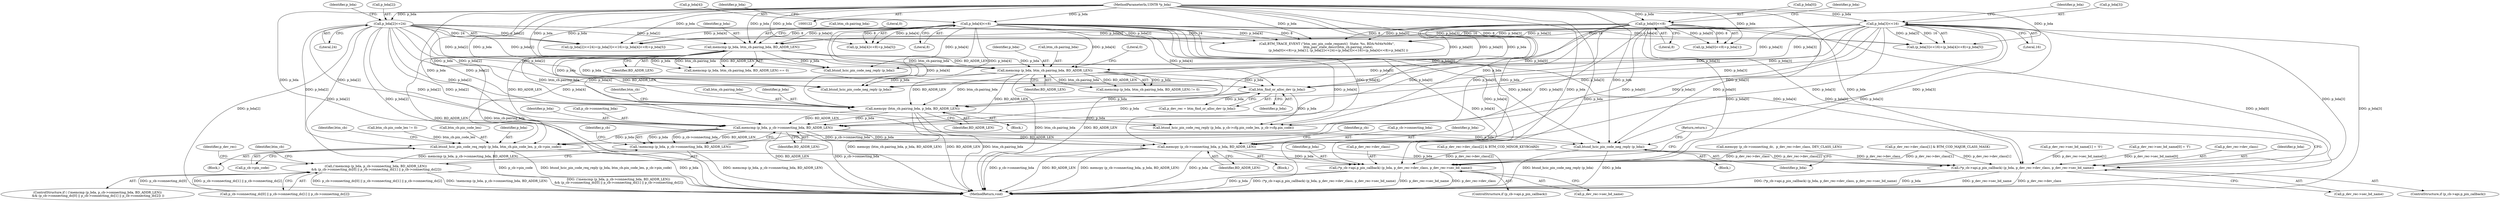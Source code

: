 digraph "0_Android_c677ee92595335233eb0e7b59809a1a94e7a678a_0@API" {
"1000284" [label="(Call,memcmp (p_bda, p_cb->connecting_bda, BD_ADDR_LEN))"];
"1000235" [label="(Call,memcpy (btm_cb.pairing_bda, p_bda, BD_ADDR_LEN))"];
"1000177" [label="(Call,memcmp (p_bda, btm_cb.pairing_bda, BD_ADDR_LEN))"];
"1000159" [label="(Call,p_bda[4]<<8)"];
"1000123" [label="(MethodParameterIn,UINT8 *p_bda)"];
"1000147" [label="(Call,p_bda[2]<<24)"];
"1000153" [label="(Call,p_bda[3]<<16)"];
"1000138" [label="(Call,p_bda[0]<<8)"];
"1000202" [label="(Call,memcmp (p_bda, btm_cb.pairing_bda, BD_ADDR_LEN))"];
"1000221" [label="(Call,btm_find_or_alloc_dev (p_bda))"];
"1000283" [label="(Call,!memcmp (p_bda, p_cb->connecting_bda, BD_ADDR_LEN))"];
"1000282" [label="(Call,(!memcmp (p_bda, p_cb->connecting_bda, BD_ADDR_LEN))\n && (p_cb->connecting_dc[0] || p_cb->connecting_dc[1] || p_cb->connecting_dc[2]))"];
"1000324" [label="(Call,btsnd_hcic_pin_code_req_reply (p_bda, btm_cb.pin_code_len, p_cb->pin_code))"];
"1000387" [label="(Call,btsnd_hcic_pin_code_neg_reply (p_bda))"];
"1000393" [label="(Call,memcpy (p_cb->connecting_bda, p_bda, BD_ADDR_LEN))"];
"1000427" [label="(Call,(*p_cb->api.p_pin_callback) (p_bda, p_dev_rec->dev_class, p_dev_rec->sec_bd_name))"];
"1000481" [label="(Call,(*p_cb->api.p_pin_callback) (p_bda, p_dev_rec->dev_class, p_dev_rec->sec_bd_name))"];
"1000182" [label="(Identifier,BD_ADDR_LEN)"];
"1000326" [label="(Call,btm_cb.pin_code_len)"];
"1000486" [label="(Call,p_dev_rec->sec_bd_name)"];
"1000243" [label="(Identifier,btm_cb)"];
"1000151" [label="(Literal,24)"];
"1000137" [label="(Call,(p_bda[0]<<8)+p_bda[1])"];
"1000219" [label="(Call,p_dev_rec = btm_find_or_alloc_dev (p_bda))"];
"1000290" [label="(Call,p_cb->connecting_dc[0] || p_cb->connecting_dc[1] || p_cb->connecting_dc[2])"];
"1000390" [label="(Block,)"];
"1000146" [label="(Call,(p_bda[2]<<24)+(p_bda[3]<<16)+(p_bda[4]<<8)+p_bda[5])"];
"1000178" [label="(Identifier,p_bda)"];
"1000240" [label="(Identifier,BD_ADDR_LEN)"];
"1000461" [label="(Call,p_dev_rec->sec_bd_name[1] = '0')"];
"1000454" [label="(Call,p_dev_rec->sec_bd_name[0] = 'f')"];
"1000154" [label="(Call,p_bda[3])"];
"1000179" [label="(Call,btm_cb.pairing_bda)"];
"1000176" [label="(Call,memcmp (p_bda, btm_cb.pairing_bda, BD_ADDR_LEN) == 0)"];
"1000234" [label="(Block,)"];
"1000236" [label="(Call,btm_cb.pairing_bda)"];
"1000123" [label="(MethodParameterIn,UINT8 *p_bda)"];
"1000144" [label="(Identifier,p_bda)"];
"1000325" [label="(Identifier,p_bda)"];
"1000321" [label="(Block,)"];
"1000401" [label="(Identifier,p_cb)"];
"1000334" [label="(Identifier,btm_cb)"];
"1000177" [label="(Call,memcmp (p_bda, btm_cb.pairing_bda, BD_ADDR_LEN))"];
"1000398" [label="(Identifier,BD_ADDR_LEN)"];
"1000483" [label="(Call,p_dev_rec->dev_class)"];
"1000432" [label="(Call,p_dev_rec->sec_bd_name)"];
"1000161" [label="(Identifier,p_bda)"];
"1000142" [label="(Literal,8)"];
"1000309" [label="(Identifier,p_dev_rec)"];
"1000216" [label="(Call,btsnd_hcic_pin_code_neg_reply (p_bda))"];
"1000160" [label="(Call,p_bda[4])"];
"1000375" [label="(Block,)"];
"1000489" [label="(Return,return;)"];
"1000428" [label="(Identifier,p_bda)"];
"1000318" [label="(Identifier,btm_cb)"];
"1000285" [label="(Identifier,p_bda)"];
"1000387" [label="(Call,btsnd_hcic_pin_code_neg_reply (p_bda))"];
"1000482" [label="(Identifier,p_bda)"];
"1000490" [label="(MethodReturn,void)"];
"1000427" [label="(Call,(*p_cb->api.p_pin_callback) (p_bda, p_dev_rec->dev_class, p_dev_rec->sec_bd_name))"];
"1000475" [label="(ControlStructure,if (p_cb->api.p_pin_callback))"];
"1000281" [label="(ControlStructure,if ( (!memcmp (p_bda, p_cb->connecting_bda, BD_ADDR_LEN))\n && (p_cb->connecting_dc[0] || p_cb->connecting_dc[1] || p_cb->connecting_dc[2]) ))"];
"1000360" [label="(Call,p_dev_rec->dev_class[1] & BTM_COD_MAJOR_CLASS_MASK)"];
"1000222" [label="(Identifier,p_bda)"];
"1000155" [label="(Identifier,p_bda)"];
"1000157" [label="(Literal,16)"];
"1000204" [label="(Call,btm_cb.pairing_bda)"];
"1000190" [label="(Call,btsnd_hcic_pin_code_neg_reply (p_bda))"];
"1000148" [label="(Call,p_bda[2])"];
"1000147" [label="(Call,p_bda[2]<<24)"];
"1000289" [label="(Identifier,BD_ADDR_LEN)"];
"1000393" [label="(Call,memcpy (p_cb->connecting_bda, p_bda, BD_ADDR_LEN))"];
"1000183" [label="(Literal,0)"];
"1000153" [label="(Call,p_bda[3]<<16)"];
"1000131" [label="(Call,BTM_TRACE_EVENT (\"btm_sec_pin_code_request()  State: %s, BDA:%04x%08x\",\n                       btm_pair_state_descr(btm_cb.pairing_state),\n                       (p_bda[0]<<8)+p_bda[1], (p_bda[2]<<24)+(p_bda[3]<<16)+(p_bda[4]<<8)+p_bda[5] ))"];
"1000421" [label="(ControlStructure,if (p_cb->api.p_pin_callback))"];
"1000282" [label="(Call,(!memcmp (p_bda, p_cb->connecting_bda, BD_ADDR_LEN))\n && (p_cb->connecting_dc[0] || p_cb->connecting_dc[1] || p_cb->connecting_dc[2]))"];
"1000329" [label="(Call,p_cb->pin_code)"];
"1000268" [label="(Call,btsnd_hcic_pin_code_req_reply (p_bda, p_cb->cfg.pin_code_len, p_cb->cfg.pin_code))"];
"1000283" [label="(Call,!memcmp (p_bda, p_cb->connecting_bda, BD_ADDR_LEN))"];
"1000368" [label="(Call,p_dev_rec->dev_class[2] & BTM_COD_MINOR_KEYBOARD)"];
"1000152" [label="(Call,(p_bda[3]<<16)+(p_bda[4]<<8)+p_bda[5])"];
"1000394" [label="(Call,p_cb->connecting_bda)"];
"1000158" [label="(Call,(p_bda[4]<<8)+p_bda[5])"];
"1000208" [label="(Literal,0)"];
"1000324" [label="(Call,btsnd_hcic_pin_code_req_reply (p_bda, btm_cb.pin_code_len, p_cb->pin_code))"];
"1000481" [label="(Call,(*p_cb->api.p_pin_callback) (p_bda, p_dev_rec->dev_class, p_dev_rec->sec_bd_name))"];
"1000139" [label="(Call,p_bda[0])"];
"1000388" [label="(Identifier,p_bda)"];
"1000316" [label="(Call,btm_cb.pin_code_len != 0)"];
"1000221" [label="(Call,btm_find_or_alloc_dev (p_bda))"];
"1000284" [label="(Call,memcmp (p_bda, p_cb->connecting_bda, BD_ADDR_LEN))"];
"1000165" [label="(Identifier,p_bda)"];
"1000286" [label="(Call,p_cb->connecting_bda)"];
"1000138" [label="(Call,p_bda[0]<<8)"];
"1000203" [label="(Identifier,p_bda)"];
"1000207" [label="(Identifier,BD_ADDR_LEN)"];
"1000159" [label="(Call,p_bda[4]<<8)"];
"1000293" [label="(Identifier,p_cb)"];
"1000429" [label="(Call,p_dev_rec->dev_class)"];
"1000163" [label="(Literal,8)"];
"1000235" [label="(Call,memcpy (btm_cb.pairing_bda, p_bda, BD_ADDR_LEN))"];
"1000397" [label="(Identifier,p_bda)"];
"1000202" [label="(Call,memcmp (p_bda, btm_cb.pairing_bda, BD_ADDR_LEN))"];
"1000399" [label="(Call,memcpy (p_cb->connecting_dc,  p_dev_rec->dev_class, DEV_CLASS_LEN))"];
"1000201" [label="(Call,memcmp (p_bda, btm_cb.pairing_bda, BD_ADDR_LEN) != 0)"];
"1000239" [label="(Identifier,p_bda)"];
"1000284" -> "1000283"  [label="AST: "];
"1000284" -> "1000289"  [label="CFG: "];
"1000285" -> "1000284"  [label="AST: "];
"1000286" -> "1000284"  [label="AST: "];
"1000289" -> "1000284"  [label="AST: "];
"1000283" -> "1000284"  [label="CFG: "];
"1000284" -> "1000490"  [label="DDG: p_cb->connecting_bda"];
"1000284" -> "1000490"  [label="DDG: BD_ADDR_LEN"];
"1000284" -> "1000283"  [label="DDG: p_bda"];
"1000284" -> "1000283"  [label="DDG: p_cb->connecting_bda"];
"1000284" -> "1000283"  [label="DDG: BD_ADDR_LEN"];
"1000235" -> "1000284"  [label="DDG: p_bda"];
"1000235" -> "1000284"  [label="DDG: BD_ADDR_LEN"];
"1000159" -> "1000284"  [label="DDG: p_bda[4]"];
"1000153" -> "1000284"  [label="DDG: p_bda[3]"];
"1000138" -> "1000284"  [label="DDG: p_bda[0]"];
"1000221" -> "1000284"  [label="DDG: p_bda"];
"1000147" -> "1000284"  [label="DDG: p_bda[2]"];
"1000123" -> "1000284"  [label="DDG: p_bda"];
"1000177" -> "1000284"  [label="DDG: BD_ADDR_LEN"];
"1000202" -> "1000284"  [label="DDG: BD_ADDR_LEN"];
"1000284" -> "1000324"  [label="DDG: p_bda"];
"1000284" -> "1000387"  [label="DDG: p_bda"];
"1000284" -> "1000393"  [label="DDG: p_cb->connecting_bda"];
"1000284" -> "1000393"  [label="DDG: p_bda"];
"1000284" -> "1000393"  [label="DDG: BD_ADDR_LEN"];
"1000235" -> "1000234"  [label="AST: "];
"1000235" -> "1000240"  [label="CFG: "];
"1000236" -> "1000235"  [label="AST: "];
"1000239" -> "1000235"  [label="AST: "];
"1000240" -> "1000235"  [label="AST: "];
"1000243" -> "1000235"  [label="CFG: "];
"1000235" -> "1000490"  [label="DDG: btm_cb.pairing_bda"];
"1000235" -> "1000490"  [label="DDG: memcpy (btm_cb.pairing_bda, p_bda, BD_ADDR_LEN)"];
"1000235" -> "1000490"  [label="DDG: BD_ADDR_LEN"];
"1000177" -> "1000235"  [label="DDG: btm_cb.pairing_bda"];
"1000177" -> "1000235"  [label="DDG: BD_ADDR_LEN"];
"1000202" -> "1000235"  [label="DDG: btm_cb.pairing_bda"];
"1000202" -> "1000235"  [label="DDG: BD_ADDR_LEN"];
"1000159" -> "1000235"  [label="DDG: p_bda[4]"];
"1000153" -> "1000235"  [label="DDG: p_bda[3]"];
"1000138" -> "1000235"  [label="DDG: p_bda[0]"];
"1000221" -> "1000235"  [label="DDG: p_bda"];
"1000147" -> "1000235"  [label="DDG: p_bda[2]"];
"1000123" -> "1000235"  [label="DDG: p_bda"];
"1000235" -> "1000268"  [label="DDG: p_bda"];
"1000177" -> "1000176"  [label="AST: "];
"1000177" -> "1000182"  [label="CFG: "];
"1000178" -> "1000177"  [label="AST: "];
"1000179" -> "1000177"  [label="AST: "];
"1000182" -> "1000177"  [label="AST: "];
"1000183" -> "1000177"  [label="CFG: "];
"1000177" -> "1000490"  [label="DDG: BD_ADDR_LEN"];
"1000177" -> "1000490"  [label="DDG: btm_cb.pairing_bda"];
"1000177" -> "1000176"  [label="DDG: p_bda"];
"1000177" -> "1000176"  [label="DDG: btm_cb.pairing_bda"];
"1000177" -> "1000176"  [label="DDG: BD_ADDR_LEN"];
"1000159" -> "1000177"  [label="DDG: p_bda[4]"];
"1000147" -> "1000177"  [label="DDG: p_bda[2]"];
"1000153" -> "1000177"  [label="DDG: p_bda[3]"];
"1000138" -> "1000177"  [label="DDG: p_bda[0]"];
"1000123" -> "1000177"  [label="DDG: p_bda"];
"1000177" -> "1000190"  [label="DDG: p_bda"];
"1000177" -> "1000202"  [label="DDG: p_bda"];
"1000177" -> "1000202"  [label="DDG: btm_cb.pairing_bda"];
"1000177" -> "1000202"  [label="DDG: BD_ADDR_LEN"];
"1000177" -> "1000216"  [label="DDG: p_bda"];
"1000177" -> "1000221"  [label="DDG: p_bda"];
"1000159" -> "1000158"  [label="AST: "];
"1000159" -> "1000163"  [label="CFG: "];
"1000160" -> "1000159"  [label="AST: "];
"1000163" -> "1000159"  [label="AST: "];
"1000165" -> "1000159"  [label="CFG: "];
"1000159" -> "1000490"  [label="DDG: p_bda[4]"];
"1000159" -> "1000131"  [label="DDG: p_bda[4]"];
"1000159" -> "1000131"  [label="DDG: 8"];
"1000159" -> "1000146"  [label="DDG: p_bda[4]"];
"1000159" -> "1000146"  [label="DDG: 8"];
"1000159" -> "1000152"  [label="DDG: p_bda[4]"];
"1000159" -> "1000152"  [label="DDG: 8"];
"1000159" -> "1000158"  [label="DDG: p_bda[4]"];
"1000159" -> "1000158"  [label="DDG: 8"];
"1000123" -> "1000159"  [label="DDG: p_bda"];
"1000159" -> "1000190"  [label="DDG: p_bda[4]"];
"1000159" -> "1000202"  [label="DDG: p_bda[4]"];
"1000159" -> "1000216"  [label="DDG: p_bda[4]"];
"1000159" -> "1000221"  [label="DDG: p_bda[4]"];
"1000159" -> "1000268"  [label="DDG: p_bda[4]"];
"1000159" -> "1000324"  [label="DDG: p_bda[4]"];
"1000159" -> "1000387"  [label="DDG: p_bda[4]"];
"1000159" -> "1000393"  [label="DDG: p_bda[4]"];
"1000159" -> "1000427"  [label="DDG: p_bda[4]"];
"1000159" -> "1000481"  [label="DDG: p_bda[4]"];
"1000123" -> "1000122"  [label="AST: "];
"1000123" -> "1000490"  [label="DDG: p_bda"];
"1000123" -> "1000131"  [label="DDG: p_bda"];
"1000123" -> "1000138"  [label="DDG: p_bda"];
"1000123" -> "1000137"  [label="DDG: p_bda"];
"1000123" -> "1000147"  [label="DDG: p_bda"];
"1000123" -> "1000146"  [label="DDG: p_bda"];
"1000123" -> "1000153"  [label="DDG: p_bda"];
"1000123" -> "1000152"  [label="DDG: p_bda"];
"1000123" -> "1000158"  [label="DDG: p_bda"];
"1000123" -> "1000190"  [label="DDG: p_bda"];
"1000123" -> "1000202"  [label="DDG: p_bda"];
"1000123" -> "1000216"  [label="DDG: p_bda"];
"1000123" -> "1000221"  [label="DDG: p_bda"];
"1000123" -> "1000268"  [label="DDG: p_bda"];
"1000123" -> "1000324"  [label="DDG: p_bda"];
"1000123" -> "1000387"  [label="DDG: p_bda"];
"1000123" -> "1000393"  [label="DDG: p_bda"];
"1000123" -> "1000427"  [label="DDG: p_bda"];
"1000123" -> "1000481"  [label="DDG: p_bda"];
"1000147" -> "1000146"  [label="AST: "];
"1000147" -> "1000151"  [label="CFG: "];
"1000148" -> "1000147"  [label="AST: "];
"1000151" -> "1000147"  [label="AST: "];
"1000155" -> "1000147"  [label="CFG: "];
"1000147" -> "1000490"  [label="DDG: p_bda[2]"];
"1000147" -> "1000131"  [label="DDG: p_bda[2]"];
"1000147" -> "1000131"  [label="DDG: 24"];
"1000147" -> "1000146"  [label="DDG: p_bda[2]"];
"1000147" -> "1000146"  [label="DDG: 24"];
"1000147" -> "1000190"  [label="DDG: p_bda[2]"];
"1000147" -> "1000202"  [label="DDG: p_bda[2]"];
"1000147" -> "1000216"  [label="DDG: p_bda[2]"];
"1000147" -> "1000221"  [label="DDG: p_bda[2]"];
"1000147" -> "1000268"  [label="DDG: p_bda[2]"];
"1000147" -> "1000324"  [label="DDG: p_bda[2]"];
"1000147" -> "1000387"  [label="DDG: p_bda[2]"];
"1000147" -> "1000393"  [label="DDG: p_bda[2]"];
"1000147" -> "1000427"  [label="DDG: p_bda[2]"];
"1000147" -> "1000481"  [label="DDG: p_bda[2]"];
"1000153" -> "1000152"  [label="AST: "];
"1000153" -> "1000157"  [label="CFG: "];
"1000154" -> "1000153"  [label="AST: "];
"1000157" -> "1000153"  [label="AST: "];
"1000161" -> "1000153"  [label="CFG: "];
"1000153" -> "1000490"  [label="DDG: p_bda[3]"];
"1000153" -> "1000131"  [label="DDG: p_bda[3]"];
"1000153" -> "1000131"  [label="DDG: 16"];
"1000153" -> "1000146"  [label="DDG: p_bda[3]"];
"1000153" -> "1000146"  [label="DDG: 16"];
"1000153" -> "1000152"  [label="DDG: p_bda[3]"];
"1000153" -> "1000152"  [label="DDG: 16"];
"1000153" -> "1000190"  [label="DDG: p_bda[3]"];
"1000153" -> "1000202"  [label="DDG: p_bda[3]"];
"1000153" -> "1000216"  [label="DDG: p_bda[3]"];
"1000153" -> "1000221"  [label="DDG: p_bda[3]"];
"1000153" -> "1000268"  [label="DDG: p_bda[3]"];
"1000153" -> "1000324"  [label="DDG: p_bda[3]"];
"1000153" -> "1000387"  [label="DDG: p_bda[3]"];
"1000153" -> "1000393"  [label="DDG: p_bda[3]"];
"1000153" -> "1000427"  [label="DDG: p_bda[3]"];
"1000153" -> "1000481"  [label="DDG: p_bda[3]"];
"1000138" -> "1000137"  [label="AST: "];
"1000138" -> "1000142"  [label="CFG: "];
"1000139" -> "1000138"  [label="AST: "];
"1000142" -> "1000138"  [label="AST: "];
"1000144" -> "1000138"  [label="CFG: "];
"1000138" -> "1000490"  [label="DDG: p_bda[0]"];
"1000138" -> "1000131"  [label="DDG: p_bda[0]"];
"1000138" -> "1000131"  [label="DDG: 8"];
"1000138" -> "1000137"  [label="DDG: p_bda[0]"];
"1000138" -> "1000137"  [label="DDG: 8"];
"1000138" -> "1000190"  [label="DDG: p_bda[0]"];
"1000138" -> "1000202"  [label="DDG: p_bda[0]"];
"1000138" -> "1000216"  [label="DDG: p_bda[0]"];
"1000138" -> "1000221"  [label="DDG: p_bda[0]"];
"1000138" -> "1000268"  [label="DDG: p_bda[0]"];
"1000138" -> "1000324"  [label="DDG: p_bda[0]"];
"1000138" -> "1000387"  [label="DDG: p_bda[0]"];
"1000138" -> "1000393"  [label="DDG: p_bda[0]"];
"1000138" -> "1000427"  [label="DDG: p_bda[0]"];
"1000138" -> "1000481"  [label="DDG: p_bda[0]"];
"1000202" -> "1000201"  [label="AST: "];
"1000202" -> "1000207"  [label="CFG: "];
"1000203" -> "1000202"  [label="AST: "];
"1000204" -> "1000202"  [label="AST: "];
"1000207" -> "1000202"  [label="AST: "];
"1000208" -> "1000202"  [label="CFG: "];
"1000202" -> "1000490"  [label="DDG: BD_ADDR_LEN"];
"1000202" -> "1000490"  [label="DDG: btm_cb.pairing_bda"];
"1000202" -> "1000201"  [label="DDG: p_bda"];
"1000202" -> "1000201"  [label="DDG: btm_cb.pairing_bda"];
"1000202" -> "1000201"  [label="DDG: BD_ADDR_LEN"];
"1000202" -> "1000216"  [label="DDG: p_bda"];
"1000202" -> "1000221"  [label="DDG: p_bda"];
"1000221" -> "1000219"  [label="AST: "];
"1000221" -> "1000222"  [label="CFG: "];
"1000222" -> "1000221"  [label="AST: "];
"1000219" -> "1000221"  [label="CFG: "];
"1000221" -> "1000219"  [label="DDG: p_bda"];
"1000221" -> "1000268"  [label="DDG: p_bda"];
"1000283" -> "1000282"  [label="AST: "];
"1000293" -> "1000283"  [label="CFG: "];
"1000282" -> "1000283"  [label="CFG: "];
"1000283" -> "1000490"  [label="DDG: memcmp (p_bda, p_cb->connecting_bda, BD_ADDR_LEN)"];
"1000283" -> "1000282"  [label="DDG: memcmp (p_bda, p_cb->connecting_bda, BD_ADDR_LEN)"];
"1000282" -> "1000281"  [label="AST: "];
"1000282" -> "1000290"  [label="CFG: "];
"1000290" -> "1000282"  [label="AST: "];
"1000309" -> "1000282"  [label="CFG: "];
"1000318" -> "1000282"  [label="CFG: "];
"1000282" -> "1000490"  [label="DDG: (!memcmp (p_bda, p_cb->connecting_bda, BD_ADDR_LEN))\n && (p_cb->connecting_dc[0] || p_cb->connecting_dc[1] || p_cb->connecting_dc[2])"];
"1000282" -> "1000490"  [label="DDG: p_cb->connecting_dc[0] || p_cb->connecting_dc[1] || p_cb->connecting_dc[2]"];
"1000282" -> "1000490"  [label="DDG: !memcmp (p_bda, p_cb->connecting_bda, BD_ADDR_LEN)"];
"1000290" -> "1000282"  [label="DDG: p_cb->connecting_dc[0]"];
"1000290" -> "1000282"  [label="DDG: p_cb->connecting_dc[1] || p_cb->connecting_dc[2]"];
"1000324" -> "1000321"  [label="AST: "];
"1000324" -> "1000329"  [label="CFG: "];
"1000325" -> "1000324"  [label="AST: "];
"1000326" -> "1000324"  [label="AST: "];
"1000329" -> "1000324"  [label="AST: "];
"1000334" -> "1000324"  [label="CFG: "];
"1000324" -> "1000490"  [label="DDG: p_cb->pin_code"];
"1000324" -> "1000490"  [label="DDG: btsnd_hcic_pin_code_req_reply (p_bda, btm_cb.pin_code_len, p_cb->pin_code)"];
"1000324" -> "1000490"  [label="DDG: p_bda"];
"1000316" -> "1000324"  [label="DDG: btm_cb.pin_code_len"];
"1000387" -> "1000375"  [label="AST: "];
"1000387" -> "1000388"  [label="CFG: "];
"1000388" -> "1000387"  [label="AST: "];
"1000489" -> "1000387"  [label="CFG: "];
"1000387" -> "1000490"  [label="DDG: p_bda"];
"1000387" -> "1000490"  [label="DDG: btsnd_hcic_pin_code_neg_reply (p_bda)"];
"1000393" -> "1000390"  [label="AST: "];
"1000393" -> "1000398"  [label="CFG: "];
"1000394" -> "1000393"  [label="AST: "];
"1000397" -> "1000393"  [label="AST: "];
"1000398" -> "1000393"  [label="AST: "];
"1000401" -> "1000393"  [label="CFG: "];
"1000393" -> "1000490"  [label="DDG: p_bda"];
"1000393" -> "1000490"  [label="DDG: p_cb->connecting_bda"];
"1000393" -> "1000490"  [label="DDG: BD_ADDR_LEN"];
"1000393" -> "1000490"  [label="DDG: memcpy (p_cb->connecting_bda, p_bda, BD_ADDR_LEN)"];
"1000393" -> "1000427"  [label="DDG: p_bda"];
"1000393" -> "1000481"  [label="DDG: p_bda"];
"1000427" -> "1000421"  [label="AST: "];
"1000427" -> "1000432"  [label="CFG: "];
"1000428" -> "1000427"  [label="AST: "];
"1000429" -> "1000427"  [label="AST: "];
"1000432" -> "1000427"  [label="AST: "];
"1000489" -> "1000427"  [label="CFG: "];
"1000427" -> "1000490"  [label="DDG: p_bda"];
"1000427" -> "1000490"  [label="DDG: (*p_cb->api.p_pin_callback) (p_bda, p_dev_rec->dev_class, p_dev_rec->sec_bd_name)"];
"1000427" -> "1000490"  [label="DDG: p_dev_rec->sec_bd_name"];
"1000427" -> "1000490"  [label="DDG: p_dev_rec->dev_class"];
"1000368" -> "1000427"  [label="DDG: p_dev_rec->dev_class[2]"];
"1000360" -> "1000427"  [label="DDG: p_dev_rec->dev_class[1]"];
"1000399" -> "1000427"  [label="DDG: p_dev_rec->dev_class"];
"1000481" -> "1000475"  [label="AST: "];
"1000481" -> "1000486"  [label="CFG: "];
"1000482" -> "1000481"  [label="AST: "];
"1000483" -> "1000481"  [label="AST: "];
"1000486" -> "1000481"  [label="AST: "];
"1000489" -> "1000481"  [label="CFG: "];
"1000481" -> "1000490"  [label="DDG: p_dev_rec->sec_bd_name"];
"1000481" -> "1000490"  [label="DDG: p_dev_rec->dev_class"];
"1000481" -> "1000490"  [label="DDG: (*p_cb->api.p_pin_callback) (p_bda, p_dev_rec->dev_class, p_dev_rec->sec_bd_name)"];
"1000481" -> "1000490"  [label="DDG: p_bda"];
"1000368" -> "1000481"  [label="DDG: p_dev_rec->dev_class[2]"];
"1000360" -> "1000481"  [label="DDG: p_dev_rec->dev_class[1]"];
"1000399" -> "1000481"  [label="DDG: p_dev_rec->dev_class"];
"1000454" -> "1000481"  [label="DDG: p_dev_rec->sec_bd_name[0]"];
"1000461" -> "1000481"  [label="DDG: p_dev_rec->sec_bd_name[1]"];
}
